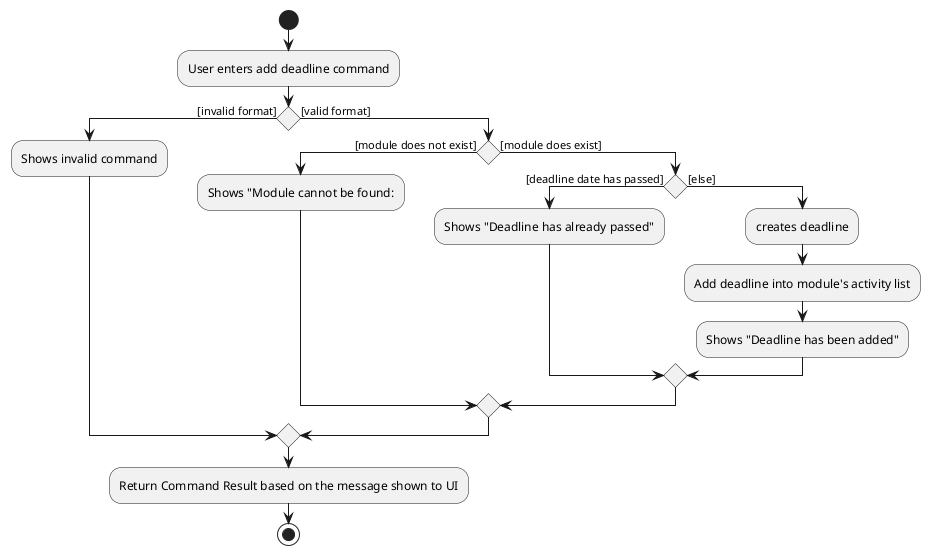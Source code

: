 @startuml
start
:User enters add deadline command;

if () then ([invalid format])
    :Shows invalid command;

else ([valid format])
    if () then ([module does not exist])
        :Shows "Module cannot be found:;
    else ([module does exist])
        if () then ([deadline date has passed])
            :Shows "Deadline has already passed";
        else ([else])
            :creates deadline;
            :Add deadline into module's activity list;
            :Shows "Deadline has been added";
endif
endif
endif
:Return Command Result based on the message shown to UI;
stop
@enduml
